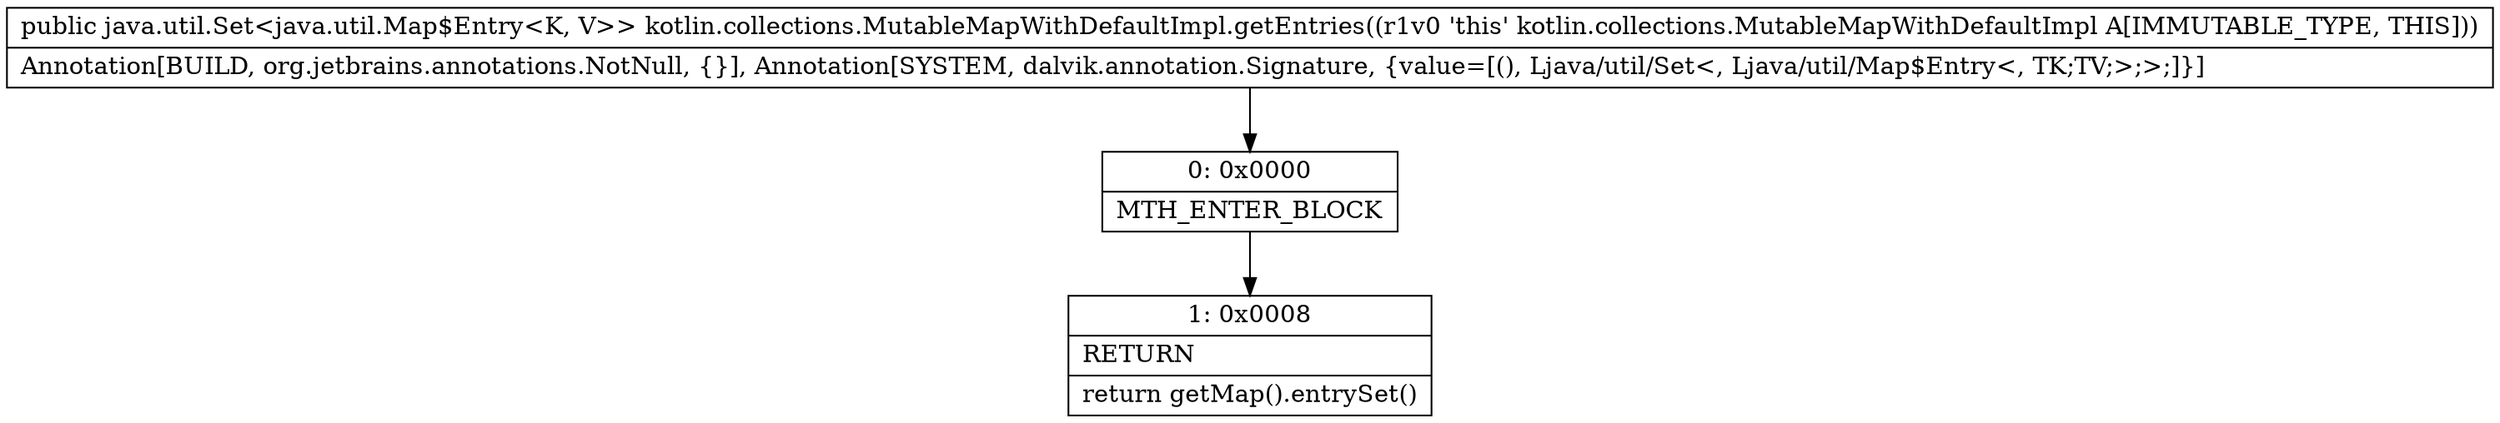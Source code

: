 digraph "CFG forkotlin.collections.MutableMapWithDefaultImpl.getEntries()Ljava\/util\/Set;" {
Node_0 [shape=record,label="{0\:\ 0x0000|MTH_ENTER_BLOCK\l}"];
Node_1 [shape=record,label="{1\:\ 0x0008|RETURN\l|return getMap().entrySet()\l}"];
MethodNode[shape=record,label="{public java.util.Set\<java.util.Map$Entry\<K, V\>\> kotlin.collections.MutableMapWithDefaultImpl.getEntries((r1v0 'this' kotlin.collections.MutableMapWithDefaultImpl A[IMMUTABLE_TYPE, THIS]))  | Annotation[BUILD, org.jetbrains.annotations.NotNull, \{\}], Annotation[SYSTEM, dalvik.annotation.Signature, \{value=[(), Ljava\/util\/Set\<, Ljava\/util\/Map$Entry\<, TK;TV;\>;\>;]\}]\l}"];
MethodNode -> Node_0;
Node_0 -> Node_1;
}

